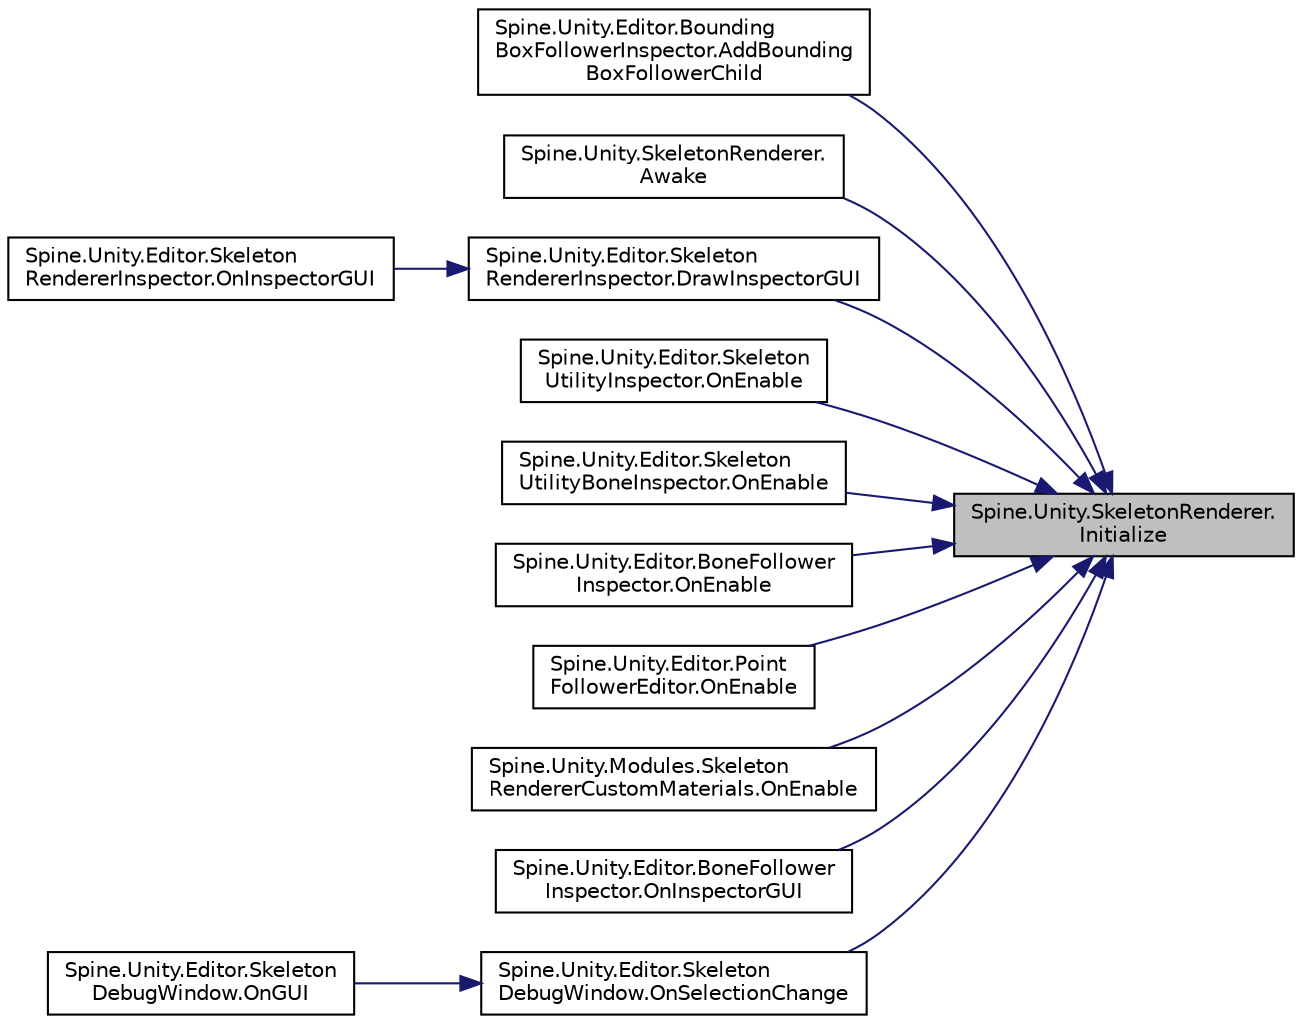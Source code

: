 digraph "Spine.Unity.SkeletonRenderer.Initialize"
{
 // LATEX_PDF_SIZE
  edge [fontname="Helvetica",fontsize="10",labelfontname="Helvetica",labelfontsize="10"];
  node [fontname="Helvetica",fontsize="10",shape=record];
  rankdir="RL";
  Node1 [label="Spine.Unity.SkeletonRenderer.\lInitialize",height=0.2,width=0.4,color="black", fillcolor="grey75", style="filled", fontcolor="black",tooltip="Initialize this component. Attempts to load the SkeletonData and creates the internal Skeleton object..."];
  Node1 -> Node2 [dir="back",color="midnightblue",fontsize="10",style="solid"];
  Node2 [label="Spine.Unity.Editor.Bounding\lBoxFollowerInspector.AddBounding\lBoxFollowerChild",height=0.2,width=0.4,color="black", fillcolor="white", style="filled",URL="$class_spine_1_1_unity_1_1_editor_1_1_bounding_box_follower_inspector.html#a3d8597164aa26f9c60d5061c36166270",tooltip=" "];
  Node1 -> Node3 [dir="back",color="midnightblue",fontsize="10",style="solid"];
  Node3 [label="Spine.Unity.SkeletonRenderer.\lAwake",height=0.2,width=0.4,color="black", fillcolor="white", style="filled",URL="$class_spine_1_1_unity_1_1_skeleton_renderer.html#a4ddceb28baee5855e9f9fa1518263ef7",tooltip=" "];
  Node1 -> Node4 [dir="back",color="midnightblue",fontsize="10",style="solid"];
  Node4 [label="Spine.Unity.Editor.Skeleton\lRendererInspector.DrawInspectorGUI",height=0.2,width=0.4,color="black", fillcolor="white", style="filled",URL="$class_spine_1_1_unity_1_1_editor_1_1_skeleton_renderer_inspector.html#ab765813ccc8600a7ea7b631727886243",tooltip=" "];
  Node4 -> Node5 [dir="back",color="midnightblue",fontsize="10",style="solid"];
  Node5 [label="Spine.Unity.Editor.Skeleton\lRendererInspector.OnInspectorGUI",height=0.2,width=0.4,color="black", fillcolor="white", style="filled",URL="$class_spine_1_1_unity_1_1_editor_1_1_skeleton_renderer_inspector.html#a2dbac5d35627e7cc70d6a141a5fcaf0b",tooltip=" "];
  Node1 -> Node6 [dir="back",color="midnightblue",fontsize="10",style="solid"];
  Node6 [label="Spine.Unity.Editor.Skeleton\lUtilityInspector.OnEnable",height=0.2,width=0.4,color="black", fillcolor="white", style="filled",URL="$class_spine_1_1_unity_1_1_editor_1_1_skeleton_utility_inspector.html#acaa9b573cec0634c3ebb1beb15e2f843",tooltip=" "];
  Node1 -> Node7 [dir="back",color="midnightblue",fontsize="10",style="solid"];
  Node7 [label="Spine.Unity.Editor.Skeleton\lUtilityBoneInspector.OnEnable",height=0.2,width=0.4,color="black", fillcolor="white", style="filled",URL="$class_spine_1_1_unity_1_1_editor_1_1_skeleton_utility_bone_inspector.html#a1f279e6369dd3d1d44572800962f6b79",tooltip=" "];
  Node1 -> Node8 [dir="back",color="midnightblue",fontsize="10",style="solid"];
  Node8 [label="Spine.Unity.Editor.BoneFollower\lInspector.OnEnable",height=0.2,width=0.4,color="black", fillcolor="white", style="filled",URL="$class_spine_1_1_unity_1_1_editor_1_1_bone_follower_inspector.html#afacebb28d42641d03f063dc07b91fcd3",tooltip=" "];
  Node1 -> Node9 [dir="back",color="midnightblue",fontsize="10",style="solid"];
  Node9 [label="Spine.Unity.Editor.Point\lFollowerEditor.OnEnable",height=0.2,width=0.4,color="black", fillcolor="white", style="filled",URL="$class_spine_1_1_unity_1_1_editor_1_1_point_follower_editor.html#a4dd5dda0fc044f38af62c8231b8656d2",tooltip=" "];
  Node1 -> Node10 [dir="back",color="midnightblue",fontsize="10",style="solid"];
  Node10 [label="Spine.Unity.Modules.Skeleton\lRendererCustomMaterials.OnEnable",height=0.2,width=0.4,color="black", fillcolor="white", style="filled",URL="$class_spine_1_1_unity_1_1_modules_1_1_skeleton_renderer_custom_materials.html#af04f9c45c41b6f2a256ed9cb2730c6c6",tooltip=" "];
  Node1 -> Node11 [dir="back",color="midnightblue",fontsize="10",style="solid"];
  Node11 [label="Spine.Unity.Editor.BoneFollower\lInspector.OnInspectorGUI",height=0.2,width=0.4,color="black", fillcolor="white", style="filled",URL="$class_spine_1_1_unity_1_1_editor_1_1_bone_follower_inspector.html#ad4c2bf3556c2fba4f6ca25b149c7e9af",tooltip=" "];
  Node1 -> Node12 [dir="back",color="midnightblue",fontsize="10",style="solid"];
  Node12 [label="Spine.Unity.Editor.Skeleton\lDebugWindow.OnSelectionChange",height=0.2,width=0.4,color="black", fillcolor="white", style="filled",URL="$class_spine_1_1_unity_1_1_editor_1_1_skeleton_debug_window.html#abf8628628ade435fe1b76c9d3b4fcf83",tooltip=" "];
  Node12 -> Node13 [dir="back",color="midnightblue",fontsize="10",style="solid"];
  Node13 [label="Spine.Unity.Editor.Skeleton\lDebugWindow.OnGUI",height=0.2,width=0.4,color="black", fillcolor="white", style="filled",URL="$class_spine_1_1_unity_1_1_editor_1_1_skeleton_debug_window.html#a08a29a81c42d9af499d83e27132a247a",tooltip=" "];
}
